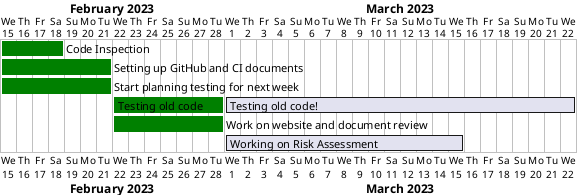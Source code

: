 @startgantt

Project starts 2023-2-15

[Code Inspection] starts 2023-2-15 and lasts 4 days and is colored in green
[Setting up GitHub and CI documents] starts 2023-2-15 and lasts 7 days and is colored in green
[Start planning testing for next week] starts 2023-2-15 and lasts 7 days and is colored in green

[Testing old code] starts 2023-2-22 and lasts 7 days and is colored in green
[Work on website and document review] starts 2023-2-22 and lasts 7 days and is colored in green

[Testing old code!] starts 2023-2-29 and ends 2023-3-22 and displays on same row as [Testing old code]
[Working on Risk Assessment] starts 2023-2-29 and ends 2023-3-15
@endgantt
